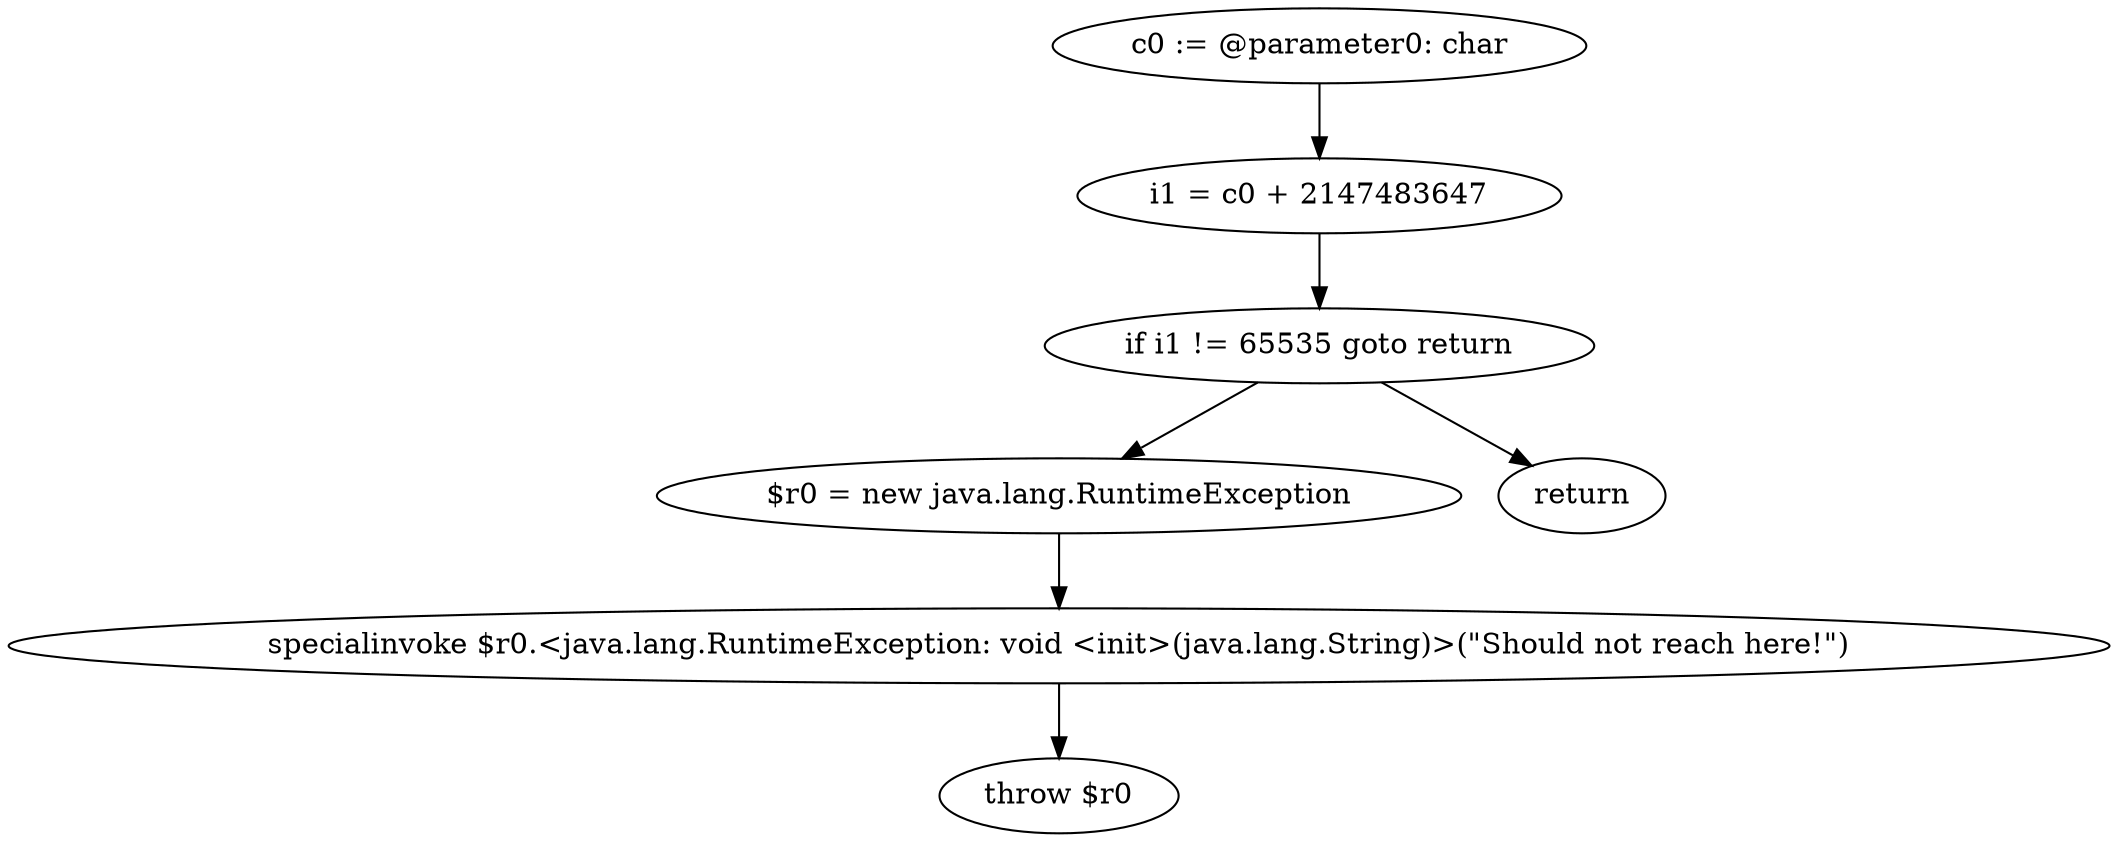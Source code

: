 digraph "unitGraph" {
    "c0 := @parameter0: char"
    "i1 = c0 + 2147483647"
    "if i1 != 65535 goto return"
    "$r0 = new java.lang.RuntimeException"
    "specialinvoke $r0.<java.lang.RuntimeException: void <init>(java.lang.String)>(\"Should not reach here!\")"
    "throw $r0"
    "return"
    "c0 := @parameter0: char"->"i1 = c0 + 2147483647";
    "i1 = c0 + 2147483647"->"if i1 != 65535 goto return";
    "if i1 != 65535 goto return"->"$r0 = new java.lang.RuntimeException";
    "if i1 != 65535 goto return"->"return";
    "$r0 = new java.lang.RuntimeException"->"specialinvoke $r0.<java.lang.RuntimeException: void <init>(java.lang.String)>(\"Should not reach here!\")";
    "specialinvoke $r0.<java.lang.RuntimeException: void <init>(java.lang.String)>(\"Should not reach here!\")"->"throw $r0";
}
